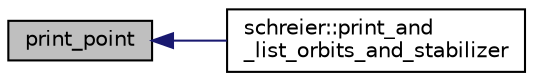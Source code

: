 digraph "print_point"
{
  edge [fontname="Helvetica",fontsize="10",labelfontname="Helvetica",labelfontsize="10"];
  node [fontname="Helvetica",fontsize="10",shape=record];
  rankdir="LR";
  Node2626 [label="print_point",height=0.2,width=0.4,color="black", fillcolor="grey75", style="filled", fontcolor="black"];
  Node2626 -> Node2627 [dir="back",color="midnightblue",fontsize="10",style="solid",fontname="Helvetica"];
  Node2627 [label="schreier::print_and\l_list_orbits_and_stabilizer",height=0.2,width=0.4,color="black", fillcolor="white", style="filled",URL="$d3/dd6/classschreier.html#ad6b4fa4094b8c359f67b73fa73d7a159"];
}
